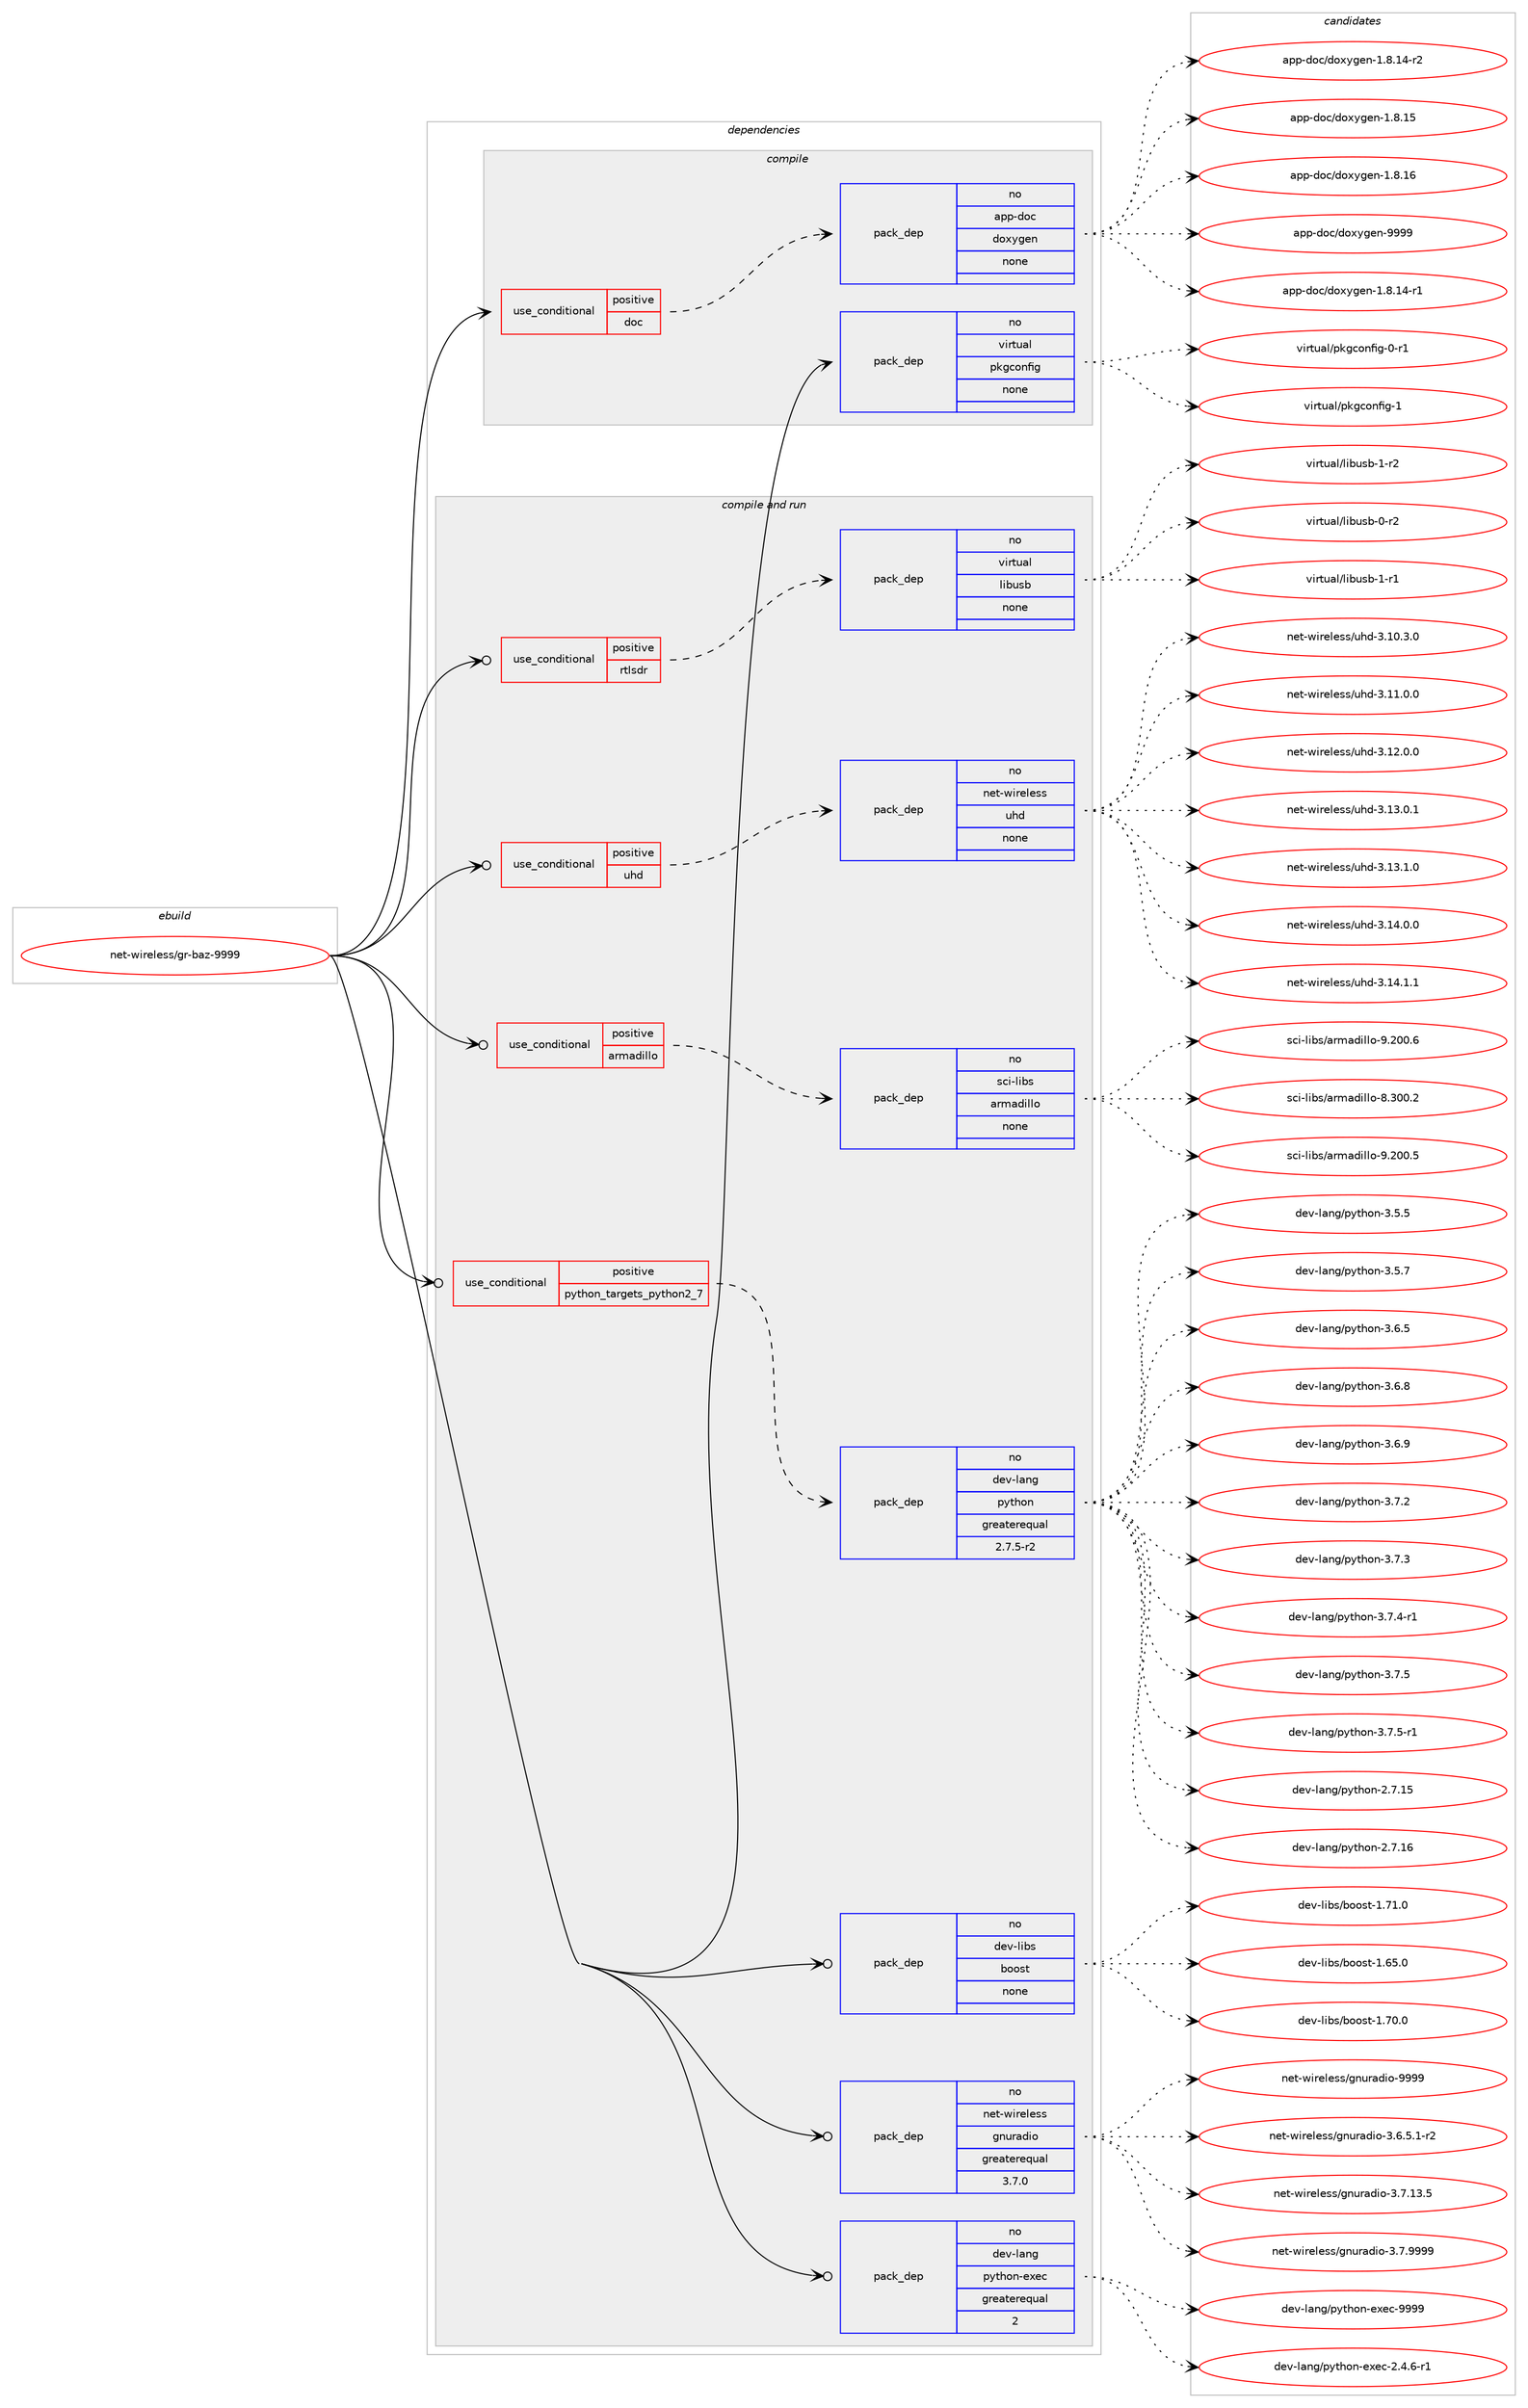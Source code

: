 digraph prolog {

# *************
# Graph options
# *************

newrank=true;
concentrate=true;
compound=true;
graph [rankdir=LR,fontname=Helvetica,fontsize=10,ranksep=1.5];#, ranksep=2.5, nodesep=0.2];
edge  [arrowhead=vee];
node  [fontname=Helvetica,fontsize=10];

# **********
# The ebuild
# **********

subgraph cluster_leftcol {
color=gray;
rank=same;
label=<<i>ebuild</i>>;
id [label="net-wireless/gr-baz-9999", color=red, width=4, href="../net-wireless/gr-baz-9999.svg"];
}

# ****************
# The dependencies
# ****************

subgraph cluster_midcol {
color=gray;
label=<<i>dependencies</i>>;
subgraph cluster_compile {
fillcolor="#eeeeee";
style=filled;
label=<<i>compile</i>>;
subgraph cond205960 {
dependency844349 [label=<<TABLE BORDER="0" CELLBORDER="1" CELLSPACING="0" CELLPADDING="4"><TR><TD ROWSPAN="3" CELLPADDING="10">use_conditional</TD></TR><TR><TD>positive</TD></TR><TR><TD>doc</TD></TR></TABLE>>, shape=none, color=red];
subgraph pack623479 {
dependency844350 [label=<<TABLE BORDER="0" CELLBORDER="1" CELLSPACING="0" CELLPADDING="4" WIDTH="220"><TR><TD ROWSPAN="6" CELLPADDING="30">pack_dep</TD></TR><TR><TD WIDTH="110">no</TD></TR><TR><TD>app-doc</TD></TR><TR><TD>doxygen</TD></TR><TR><TD>none</TD></TR><TR><TD></TD></TR></TABLE>>, shape=none, color=blue];
}
dependency844349:e -> dependency844350:w [weight=20,style="dashed",arrowhead="vee"];
}
id:e -> dependency844349:w [weight=20,style="solid",arrowhead="vee"];
subgraph pack623480 {
dependency844351 [label=<<TABLE BORDER="0" CELLBORDER="1" CELLSPACING="0" CELLPADDING="4" WIDTH="220"><TR><TD ROWSPAN="6" CELLPADDING="30">pack_dep</TD></TR><TR><TD WIDTH="110">no</TD></TR><TR><TD>virtual</TD></TR><TR><TD>pkgconfig</TD></TR><TR><TD>none</TD></TR><TR><TD></TD></TR></TABLE>>, shape=none, color=blue];
}
id:e -> dependency844351:w [weight=20,style="solid",arrowhead="vee"];
}
subgraph cluster_compileandrun {
fillcolor="#eeeeee";
style=filled;
label=<<i>compile and run</i>>;
subgraph cond205961 {
dependency844352 [label=<<TABLE BORDER="0" CELLBORDER="1" CELLSPACING="0" CELLPADDING="4"><TR><TD ROWSPAN="3" CELLPADDING="10">use_conditional</TD></TR><TR><TD>positive</TD></TR><TR><TD>armadillo</TD></TR></TABLE>>, shape=none, color=red];
subgraph pack623481 {
dependency844353 [label=<<TABLE BORDER="0" CELLBORDER="1" CELLSPACING="0" CELLPADDING="4" WIDTH="220"><TR><TD ROWSPAN="6" CELLPADDING="30">pack_dep</TD></TR><TR><TD WIDTH="110">no</TD></TR><TR><TD>sci-libs</TD></TR><TR><TD>armadillo</TD></TR><TR><TD>none</TD></TR><TR><TD></TD></TR></TABLE>>, shape=none, color=blue];
}
dependency844352:e -> dependency844353:w [weight=20,style="dashed",arrowhead="vee"];
}
id:e -> dependency844352:w [weight=20,style="solid",arrowhead="odotvee"];
subgraph cond205962 {
dependency844354 [label=<<TABLE BORDER="0" CELLBORDER="1" CELLSPACING="0" CELLPADDING="4"><TR><TD ROWSPAN="3" CELLPADDING="10">use_conditional</TD></TR><TR><TD>positive</TD></TR><TR><TD>python_targets_python2_7</TD></TR></TABLE>>, shape=none, color=red];
subgraph pack623482 {
dependency844355 [label=<<TABLE BORDER="0" CELLBORDER="1" CELLSPACING="0" CELLPADDING="4" WIDTH="220"><TR><TD ROWSPAN="6" CELLPADDING="30">pack_dep</TD></TR><TR><TD WIDTH="110">no</TD></TR><TR><TD>dev-lang</TD></TR><TR><TD>python</TD></TR><TR><TD>greaterequal</TD></TR><TR><TD>2.7.5-r2</TD></TR></TABLE>>, shape=none, color=blue];
}
dependency844354:e -> dependency844355:w [weight=20,style="dashed",arrowhead="vee"];
}
id:e -> dependency844354:w [weight=20,style="solid",arrowhead="odotvee"];
subgraph cond205963 {
dependency844356 [label=<<TABLE BORDER="0" CELLBORDER="1" CELLSPACING="0" CELLPADDING="4"><TR><TD ROWSPAN="3" CELLPADDING="10">use_conditional</TD></TR><TR><TD>positive</TD></TR><TR><TD>rtlsdr</TD></TR></TABLE>>, shape=none, color=red];
subgraph pack623483 {
dependency844357 [label=<<TABLE BORDER="0" CELLBORDER="1" CELLSPACING="0" CELLPADDING="4" WIDTH="220"><TR><TD ROWSPAN="6" CELLPADDING="30">pack_dep</TD></TR><TR><TD WIDTH="110">no</TD></TR><TR><TD>virtual</TD></TR><TR><TD>libusb</TD></TR><TR><TD>none</TD></TR><TR><TD></TD></TR></TABLE>>, shape=none, color=blue];
}
dependency844356:e -> dependency844357:w [weight=20,style="dashed",arrowhead="vee"];
}
id:e -> dependency844356:w [weight=20,style="solid",arrowhead="odotvee"];
subgraph cond205964 {
dependency844358 [label=<<TABLE BORDER="0" CELLBORDER="1" CELLSPACING="0" CELLPADDING="4"><TR><TD ROWSPAN="3" CELLPADDING="10">use_conditional</TD></TR><TR><TD>positive</TD></TR><TR><TD>uhd</TD></TR></TABLE>>, shape=none, color=red];
subgraph pack623484 {
dependency844359 [label=<<TABLE BORDER="0" CELLBORDER="1" CELLSPACING="0" CELLPADDING="4" WIDTH="220"><TR><TD ROWSPAN="6" CELLPADDING="30">pack_dep</TD></TR><TR><TD WIDTH="110">no</TD></TR><TR><TD>net-wireless</TD></TR><TR><TD>uhd</TD></TR><TR><TD>none</TD></TR><TR><TD></TD></TR></TABLE>>, shape=none, color=blue];
}
dependency844358:e -> dependency844359:w [weight=20,style="dashed",arrowhead="vee"];
}
id:e -> dependency844358:w [weight=20,style="solid",arrowhead="odotvee"];
subgraph pack623485 {
dependency844360 [label=<<TABLE BORDER="0" CELLBORDER="1" CELLSPACING="0" CELLPADDING="4" WIDTH="220"><TR><TD ROWSPAN="6" CELLPADDING="30">pack_dep</TD></TR><TR><TD WIDTH="110">no</TD></TR><TR><TD>dev-lang</TD></TR><TR><TD>python-exec</TD></TR><TR><TD>greaterequal</TD></TR><TR><TD>2</TD></TR></TABLE>>, shape=none, color=blue];
}
id:e -> dependency844360:w [weight=20,style="solid",arrowhead="odotvee"];
subgraph pack623486 {
dependency844361 [label=<<TABLE BORDER="0" CELLBORDER="1" CELLSPACING="0" CELLPADDING="4" WIDTH="220"><TR><TD ROWSPAN="6" CELLPADDING="30">pack_dep</TD></TR><TR><TD WIDTH="110">no</TD></TR><TR><TD>dev-libs</TD></TR><TR><TD>boost</TD></TR><TR><TD>none</TD></TR><TR><TD></TD></TR></TABLE>>, shape=none, color=blue];
}
id:e -> dependency844361:w [weight=20,style="solid",arrowhead="odotvee"];
subgraph pack623487 {
dependency844362 [label=<<TABLE BORDER="0" CELLBORDER="1" CELLSPACING="0" CELLPADDING="4" WIDTH="220"><TR><TD ROWSPAN="6" CELLPADDING="30">pack_dep</TD></TR><TR><TD WIDTH="110">no</TD></TR><TR><TD>net-wireless</TD></TR><TR><TD>gnuradio</TD></TR><TR><TD>greaterequal</TD></TR><TR><TD>3.7.0</TD></TR></TABLE>>, shape=none, color=blue];
}
id:e -> dependency844362:w [weight=20,style="solid",arrowhead="odotvee"];
}
subgraph cluster_run {
fillcolor="#eeeeee";
style=filled;
label=<<i>run</i>>;
}
}

# **************
# The candidates
# **************

subgraph cluster_choices {
rank=same;
color=gray;
label=<<i>candidates</i>>;

subgraph choice623479 {
color=black;
nodesep=1;
choice97112112451001119947100111120121103101110454946564649524511449 [label="app-doc/doxygen-1.8.14-r1", color=red, width=4,href="../app-doc/doxygen-1.8.14-r1.svg"];
choice97112112451001119947100111120121103101110454946564649524511450 [label="app-doc/doxygen-1.8.14-r2", color=red, width=4,href="../app-doc/doxygen-1.8.14-r2.svg"];
choice9711211245100111994710011112012110310111045494656464953 [label="app-doc/doxygen-1.8.15", color=red, width=4,href="../app-doc/doxygen-1.8.15.svg"];
choice9711211245100111994710011112012110310111045494656464954 [label="app-doc/doxygen-1.8.16", color=red, width=4,href="../app-doc/doxygen-1.8.16.svg"];
choice971121124510011199471001111201211031011104557575757 [label="app-doc/doxygen-9999", color=red, width=4,href="../app-doc/doxygen-9999.svg"];
dependency844350:e -> choice97112112451001119947100111120121103101110454946564649524511449:w [style=dotted,weight="100"];
dependency844350:e -> choice97112112451001119947100111120121103101110454946564649524511450:w [style=dotted,weight="100"];
dependency844350:e -> choice9711211245100111994710011112012110310111045494656464953:w [style=dotted,weight="100"];
dependency844350:e -> choice9711211245100111994710011112012110310111045494656464954:w [style=dotted,weight="100"];
dependency844350:e -> choice971121124510011199471001111201211031011104557575757:w [style=dotted,weight="100"];
}
subgraph choice623480 {
color=black;
nodesep=1;
choice11810511411611797108471121071039911111010210510345484511449 [label="virtual/pkgconfig-0-r1", color=red, width=4,href="../virtual/pkgconfig-0-r1.svg"];
choice1181051141161179710847112107103991111101021051034549 [label="virtual/pkgconfig-1", color=red, width=4,href="../virtual/pkgconfig-1.svg"];
dependency844351:e -> choice11810511411611797108471121071039911111010210510345484511449:w [style=dotted,weight="100"];
dependency844351:e -> choice1181051141161179710847112107103991111101021051034549:w [style=dotted,weight="100"];
}
subgraph choice623481 {
color=black;
nodesep=1;
choice1159910545108105981154797114109971001051081081114556465148484650 [label="sci-libs/armadillo-8.300.2", color=red, width=4,href="../sci-libs/armadillo-8.300.2.svg"];
choice1159910545108105981154797114109971001051081081114557465048484653 [label="sci-libs/armadillo-9.200.5", color=red, width=4,href="../sci-libs/armadillo-9.200.5.svg"];
choice1159910545108105981154797114109971001051081081114557465048484654 [label="sci-libs/armadillo-9.200.6", color=red, width=4,href="../sci-libs/armadillo-9.200.6.svg"];
dependency844353:e -> choice1159910545108105981154797114109971001051081081114556465148484650:w [style=dotted,weight="100"];
dependency844353:e -> choice1159910545108105981154797114109971001051081081114557465048484653:w [style=dotted,weight="100"];
dependency844353:e -> choice1159910545108105981154797114109971001051081081114557465048484654:w [style=dotted,weight="100"];
}
subgraph choice623482 {
color=black;
nodesep=1;
choice10010111845108971101034711212111610411111045504655464953 [label="dev-lang/python-2.7.15", color=red, width=4,href="../dev-lang/python-2.7.15.svg"];
choice10010111845108971101034711212111610411111045504655464954 [label="dev-lang/python-2.7.16", color=red, width=4,href="../dev-lang/python-2.7.16.svg"];
choice100101118451089711010347112121116104111110455146534653 [label="dev-lang/python-3.5.5", color=red, width=4,href="../dev-lang/python-3.5.5.svg"];
choice100101118451089711010347112121116104111110455146534655 [label="dev-lang/python-3.5.7", color=red, width=4,href="../dev-lang/python-3.5.7.svg"];
choice100101118451089711010347112121116104111110455146544653 [label="dev-lang/python-3.6.5", color=red, width=4,href="../dev-lang/python-3.6.5.svg"];
choice100101118451089711010347112121116104111110455146544656 [label="dev-lang/python-3.6.8", color=red, width=4,href="../dev-lang/python-3.6.8.svg"];
choice100101118451089711010347112121116104111110455146544657 [label="dev-lang/python-3.6.9", color=red, width=4,href="../dev-lang/python-3.6.9.svg"];
choice100101118451089711010347112121116104111110455146554650 [label="dev-lang/python-3.7.2", color=red, width=4,href="../dev-lang/python-3.7.2.svg"];
choice100101118451089711010347112121116104111110455146554651 [label="dev-lang/python-3.7.3", color=red, width=4,href="../dev-lang/python-3.7.3.svg"];
choice1001011184510897110103471121211161041111104551465546524511449 [label="dev-lang/python-3.7.4-r1", color=red, width=4,href="../dev-lang/python-3.7.4-r1.svg"];
choice100101118451089711010347112121116104111110455146554653 [label="dev-lang/python-3.7.5", color=red, width=4,href="../dev-lang/python-3.7.5.svg"];
choice1001011184510897110103471121211161041111104551465546534511449 [label="dev-lang/python-3.7.5-r1", color=red, width=4,href="../dev-lang/python-3.7.5-r1.svg"];
dependency844355:e -> choice10010111845108971101034711212111610411111045504655464953:w [style=dotted,weight="100"];
dependency844355:e -> choice10010111845108971101034711212111610411111045504655464954:w [style=dotted,weight="100"];
dependency844355:e -> choice100101118451089711010347112121116104111110455146534653:w [style=dotted,weight="100"];
dependency844355:e -> choice100101118451089711010347112121116104111110455146534655:w [style=dotted,weight="100"];
dependency844355:e -> choice100101118451089711010347112121116104111110455146544653:w [style=dotted,weight="100"];
dependency844355:e -> choice100101118451089711010347112121116104111110455146544656:w [style=dotted,weight="100"];
dependency844355:e -> choice100101118451089711010347112121116104111110455146544657:w [style=dotted,weight="100"];
dependency844355:e -> choice100101118451089711010347112121116104111110455146554650:w [style=dotted,weight="100"];
dependency844355:e -> choice100101118451089711010347112121116104111110455146554651:w [style=dotted,weight="100"];
dependency844355:e -> choice1001011184510897110103471121211161041111104551465546524511449:w [style=dotted,weight="100"];
dependency844355:e -> choice100101118451089711010347112121116104111110455146554653:w [style=dotted,weight="100"];
dependency844355:e -> choice1001011184510897110103471121211161041111104551465546534511449:w [style=dotted,weight="100"];
}
subgraph choice623483 {
color=black;
nodesep=1;
choice1181051141161179710847108105981171159845484511450 [label="virtual/libusb-0-r2", color=red, width=4,href="../virtual/libusb-0-r2.svg"];
choice1181051141161179710847108105981171159845494511449 [label="virtual/libusb-1-r1", color=red, width=4,href="../virtual/libusb-1-r1.svg"];
choice1181051141161179710847108105981171159845494511450 [label="virtual/libusb-1-r2", color=red, width=4,href="../virtual/libusb-1-r2.svg"];
dependency844357:e -> choice1181051141161179710847108105981171159845484511450:w [style=dotted,weight="100"];
dependency844357:e -> choice1181051141161179710847108105981171159845494511449:w [style=dotted,weight="100"];
dependency844357:e -> choice1181051141161179710847108105981171159845494511450:w [style=dotted,weight="100"];
}
subgraph choice623484 {
color=black;
nodesep=1;
choice1101011164511910511410110810111511547117104100455146494846514648 [label="net-wireless/uhd-3.10.3.0", color=red, width=4,href="../net-wireless/uhd-3.10.3.0.svg"];
choice1101011164511910511410110810111511547117104100455146494946484648 [label="net-wireless/uhd-3.11.0.0", color=red, width=4,href="../net-wireless/uhd-3.11.0.0.svg"];
choice1101011164511910511410110810111511547117104100455146495046484648 [label="net-wireless/uhd-3.12.0.0", color=red, width=4,href="../net-wireless/uhd-3.12.0.0.svg"];
choice1101011164511910511410110810111511547117104100455146495146484649 [label="net-wireless/uhd-3.13.0.1", color=red, width=4,href="../net-wireless/uhd-3.13.0.1.svg"];
choice1101011164511910511410110810111511547117104100455146495146494648 [label="net-wireless/uhd-3.13.1.0", color=red, width=4,href="../net-wireless/uhd-3.13.1.0.svg"];
choice1101011164511910511410110810111511547117104100455146495246484648 [label="net-wireless/uhd-3.14.0.0", color=red, width=4,href="../net-wireless/uhd-3.14.0.0.svg"];
choice1101011164511910511410110810111511547117104100455146495246494649 [label="net-wireless/uhd-3.14.1.1", color=red, width=4,href="../net-wireless/uhd-3.14.1.1.svg"];
dependency844359:e -> choice1101011164511910511410110810111511547117104100455146494846514648:w [style=dotted,weight="100"];
dependency844359:e -> choice1101011164511910511410110810111511547117104100455146494946484648:w [style=dotted,weight="100"];
dependency844359:e -> choice1101011164511910511410110810111511547117104100455146495046484648:w [style=dotted,weight="100"];
dependency844359:e -> choice1101011164511910511410110810111511547117104100455146495146484649:w [style=dotted,weight="100"];
dependency844359:e -> choice1101011164511910511410110810111511547117104100455146495146494648:w [style=dotted,weight="100"];
dependency844359:e -> choice1101011164511910511410110810111511547117104100455146495246484648:w [style=dotted,weight="100"];
dependency844359:e -> choice1101011164511910511410110810111511547117104100455146495246494649:w [style=dotted,weight="100"];
}
subgraph choice623485 {
color=black;
nodesep=1;
choice10010111845108971101034711212111610411111045101120101994550465246544511449 [label="dev-lang/python-exec-2.4.6-r1", color=red, width=4,href="../dev-lang/python-exec-2.4.6-r1.svg"];
choice10010111845108971101034711212111610411111045101120101994557575757 [label="dev-lang/python-exec-9999", color=red, width=4,href="../dev-lang/python-exec-9999.svg"];
dependency844360:e -> choice10010111845108971101034711212111610411111045101120101994550465246544511449:w [style=dotted,weight="100"];
dependency844360:e -> choice10010111845108971101034711212111610411111045101120101994557575757:w [style=dotted,weight="100"];
}
subgraph choice623486 {
color=black;
nodesep=1;
choice1001011184510810598115479811111111511645494654534648 [label="dev-libs/boost-1.65.0", color=red, width=4,href="../dev-libs/boost-1.65.0.svg"];
choice1001011184510810598115479811111111511645494655484648 [label="dev-libs/boost-1.70.0", color=red, width=4,href="../dev-libs/boost-1.70.0.svg"];
choice1001011184510810598115479811111111511645494655494648 [label="dev-libs/boost-1.71.0", color=red, width=4,href="../dev-libs/boost-1.71.0.svg"];
dependency844361:e -> choice1001011184510810598115479811111111511645494654534648:w [style=dotted,weight="100"];
dependency844361:e -> choice1001011184510810598115479811111111511645494655484648:w [style=dotted,weight="100"];
dependency844361:e -> choice1001011184510810598115479811111111511645494655494648:w [style=dotted,weight="100"];
}
subgraph choice623487 {
color=black;
nodesep=1;
choice11010111645119105114101108101115115471031101171149710010511145514654465346494511450 [label="net-wireless/gnuradio-3.6.5.1-r2", color=red, width=4,href="../net-wireless/gnuradio-3.6.5.1-r2.svg"];
choice110101116451191051141011081011151154710311011711497100105111455146554649514653 [label="net-wireless/gnuradio-3.7.13.5", color=red, width=4,href="../net-wireless/gnuradio-3.7.13.5.svg"];
choice110101116451191051141011081011151154710311011711497100105111455146554657575757 [label="net-wireless/gnuradio-3.7.9999", color=red, width=4,href="../net-wireless/gnuradio-3.7.9999.svg"];
choice1101011164511910511410110810111511547103110117114971001051114557575757 [label="net-wireless/gnuradio-9999", color=red, width=4,href="../net-wireless/gnuradio-9999.svg"];
dependency844362:e -> choice11010111645119105114101108101115115471031101171149710010511145514654465346494511450:w [style=dotted,weight="100"];
dependency844362:e -> choice110101116451191051141011081011151154710311011711497100105111455146554649514653:w [style=dotted,weight="100"];
dependency844362:e -> choice110101116451191051141011081011151154710311011711497100105111455146554657575757:w [style=dotted,weight="100"];
dependency844362:e -> choice1101011164511910511410110810111511547103110117114971001051114557575757:w [style=dotted,weight="100"];
}
}

}
